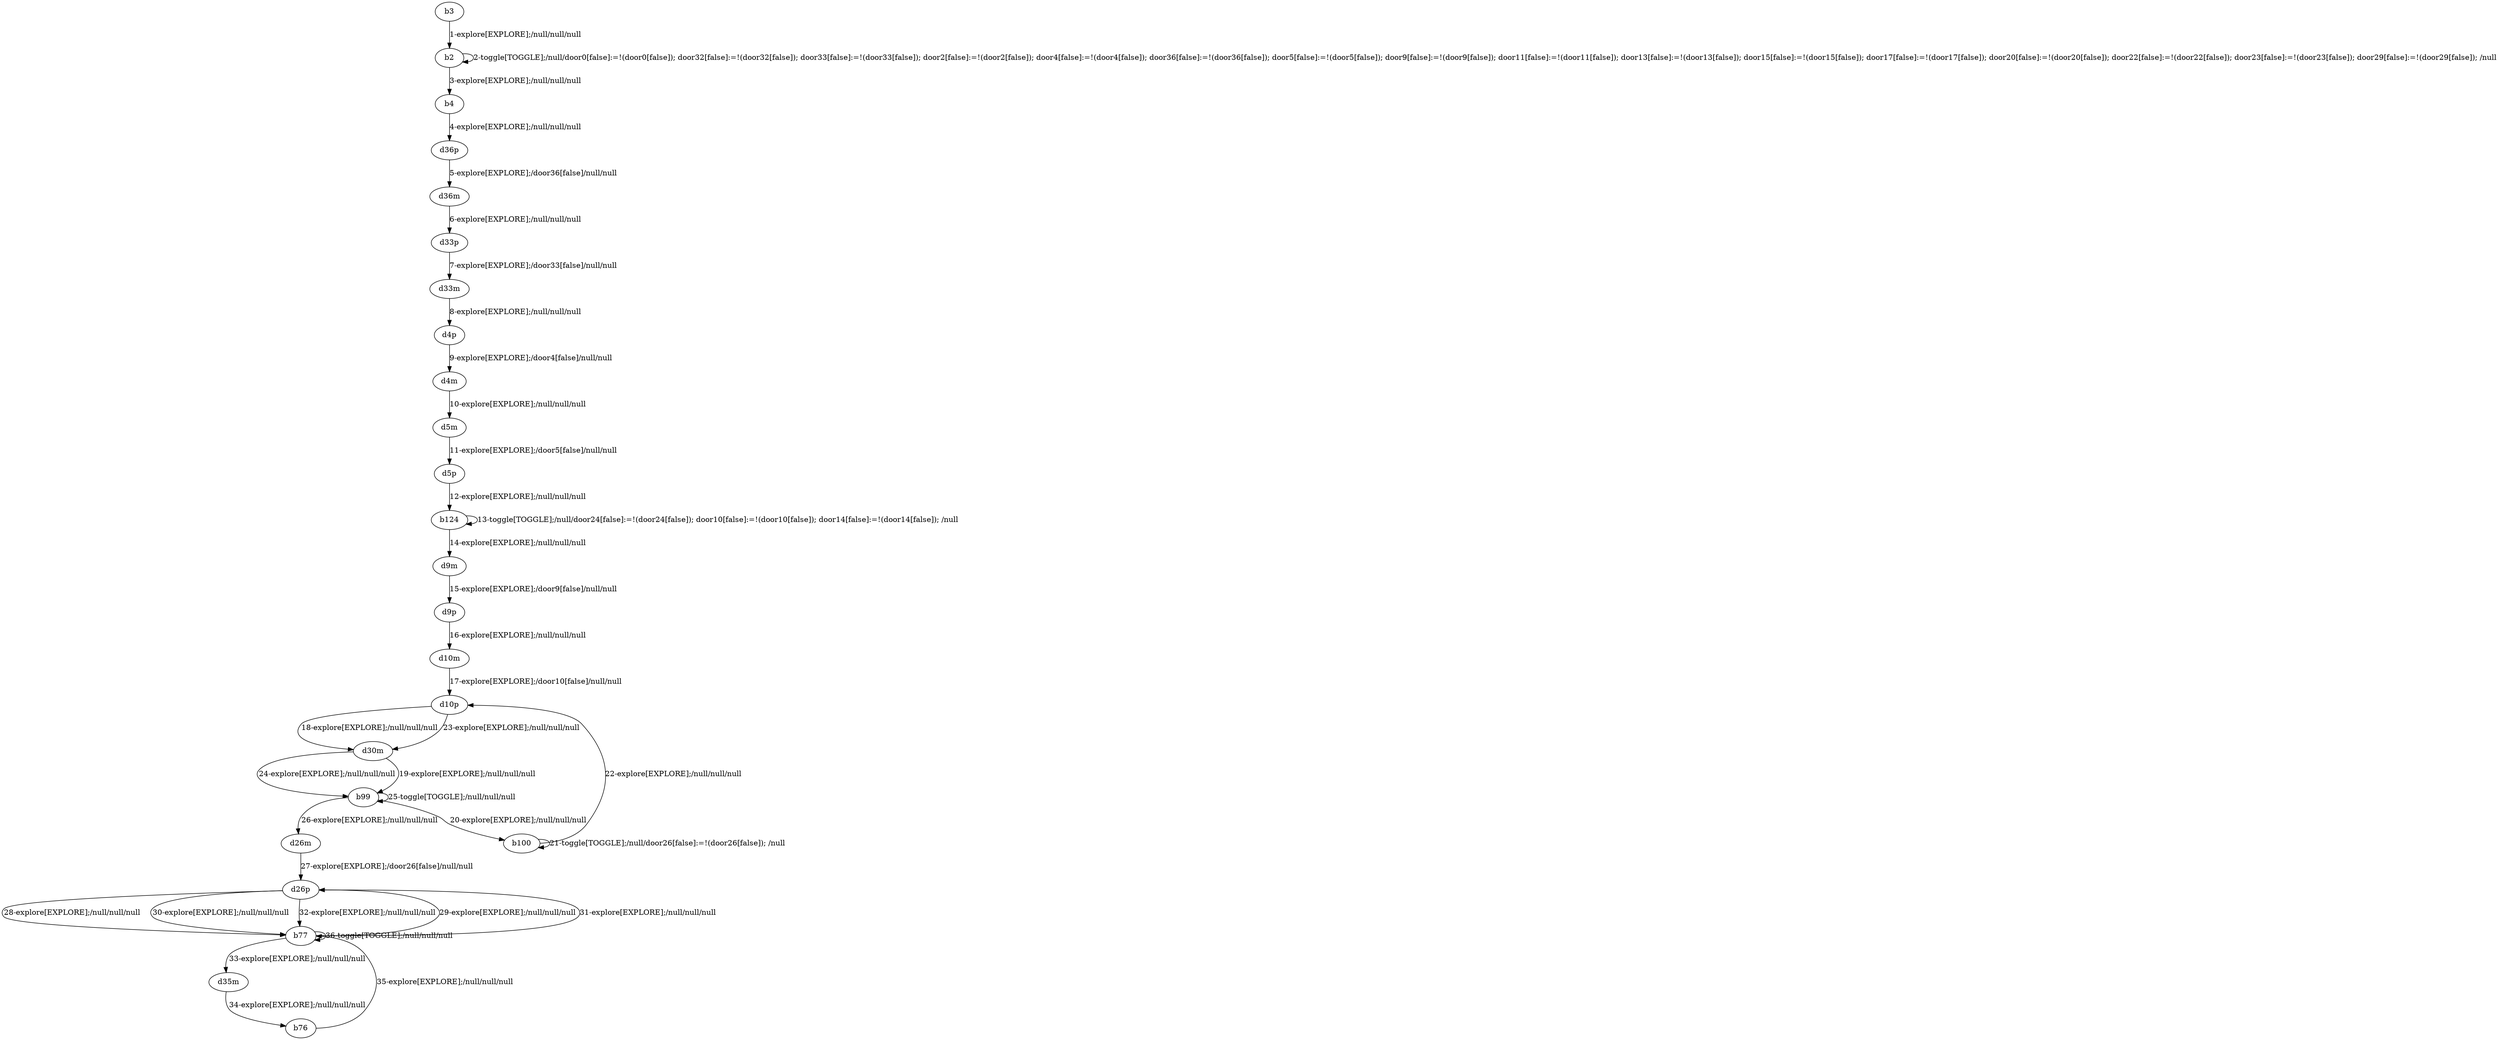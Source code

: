 # Total number of goals covered by this test: 6
# d26p --> b77
# b77 --> d35m
# b77 --> d26p
# d35m --> b76
# b77 --> b77
# b76 --> b77

digraph g {
"b3" -> "b2" [label = "1-explore[EXPLORE];/null/null/null"];
"b2" -> "b2" [label = "2-toggle[TOGGLE];/null/door0[false]:=!(door0[false]); door32[false]:=!(door32[false]); door33[false]:=!(door33[false]); door2[false]:=!(door2[false]); door4[false]:=!(door4[false]); door36[false]:=!(door36[false]); door5[false]:=!(door5[false]); door9[false]:=!(door9[false]); door11[false]:=!(door11[false]); door13[false]:=!(door13[false]); door15[false]:=!(door15[false]); door17[false]:=!(door17[false]); door20[false]:=!(door20[false]); door22[false]:=!(door22[false]); door23[false]:=!(door23[false]); door29[false]:=!(door29[false]); /null"];
"b2" -> "b4" [label = "3-explore[EXPLORE];/null/null/null"];
"b4" -> "d36p" [label = "4-explore[EXPLORE];/null/null/null"];
"d36p" -> "d36m" [label = "5-explore[EXPLORE];/door36[false]/null/null"];
"d36m" -> "d33p" [label = "6-explore[EXPLORE];/null/null/null"];
"d33p" -> "d33m" [label = "7-explore[EXPLORE];/door33[false]/null/null"];
"d33m" -> "d4p" [label = "8-explore[EXPLORE];/null/null/null"];
"d4p" -> "d4m" [label = "9-explore[EXPLORE];/door4[false]/null/null"];
"d4m" -> "d5m" [label = "10-explore[EXPLORE];/null/null/null"];
"d5m" -> "d5p" [label = "11-explore[EXPLORE];/door5[false]/null/null"];
"d5p" -> "b124" [label = "12-explore[EXPLORE];/null/null/null"];
"b124" -> "b124" [label = "13-toggle[TOGGLE];/null/door24[false]:=!(door24[false]); door10[false]:=!(door10[false]); door14[false]:=!(door14[false]); /null"];
"b124" -> "d9m" [label = "14-explore[EXPLORE];/null/null/null"];
"d9m" -> "d9p" [label = "15-explore[EXPLORE];/door9[false]/null/null"];
"d9p" -> "d10m" [label = "16-explore[EXPLORE];/null/null/null"];
"d10m" -> "d10p" [label = "17-explore[EXPLORE];/door10[false]/null/null"];
"d10p" -> "d30m" [label = "18-explore[EXPLORE];/null/null/null"];
"d30m" -> "b99" [label = "19-explore[EXPLORE];/null/null/null"];
"b99" -> "b100" [label = "20-explore[EXPLORE];/null/null/null"];
"b100" -> "b100" [label = "21-toggle[TOGGLE];/null/door26[false]:=!(door26[false]); /null"];
"b100" -> "d10p" [label = "22-explore[EXPLORE];/null/null/null"];
"d10p" -> "d30m" [label = "23-explore[EXPLORE];/null/null/null"];
"d30m" -> "b99" [label = "24-explore[EXPLORE];/null/null/null"];
"b99" -> "b99" [label = "25-toggle[TOGGLE];/null/null/null"];
"b99" -> "d26m" [label = "26-explore[EXPLORE];/null/null/null"];
"d26m" -> "d26p" [label = "27-explore[EXPLORE];/door26[false]/null/null"];
"d26p" -> "b77" [label = "28-explore[EXPLORE];/null/null/null"];
"b77" -> "d26p" [label = "29-explore[EXPLORE];/null/null/null"];
"d26p" -> "b77" [label = "30-explore[EXPLORE];/null/null/null"];
"b77" -> "d26p" [label = "31-explore[EXPLORE];/null/null/null"];
"d26p" -> "b77" [label = "32-explore[EXPLORE];/null/null/null"];
"b77" -> "d35m" [label = "33-explore[EXPLORE];/null/null/null"];
"d35m" -> "b76" [label = "34-explore[EXPLORE];/null/null/null"];
"b76" -> "b77" [label = "35-explore[EXPLORE];/null/null/null"];
"b77" -> "b77" [label = "36-toggle[TOGGLE];/null/null/null"];
}
